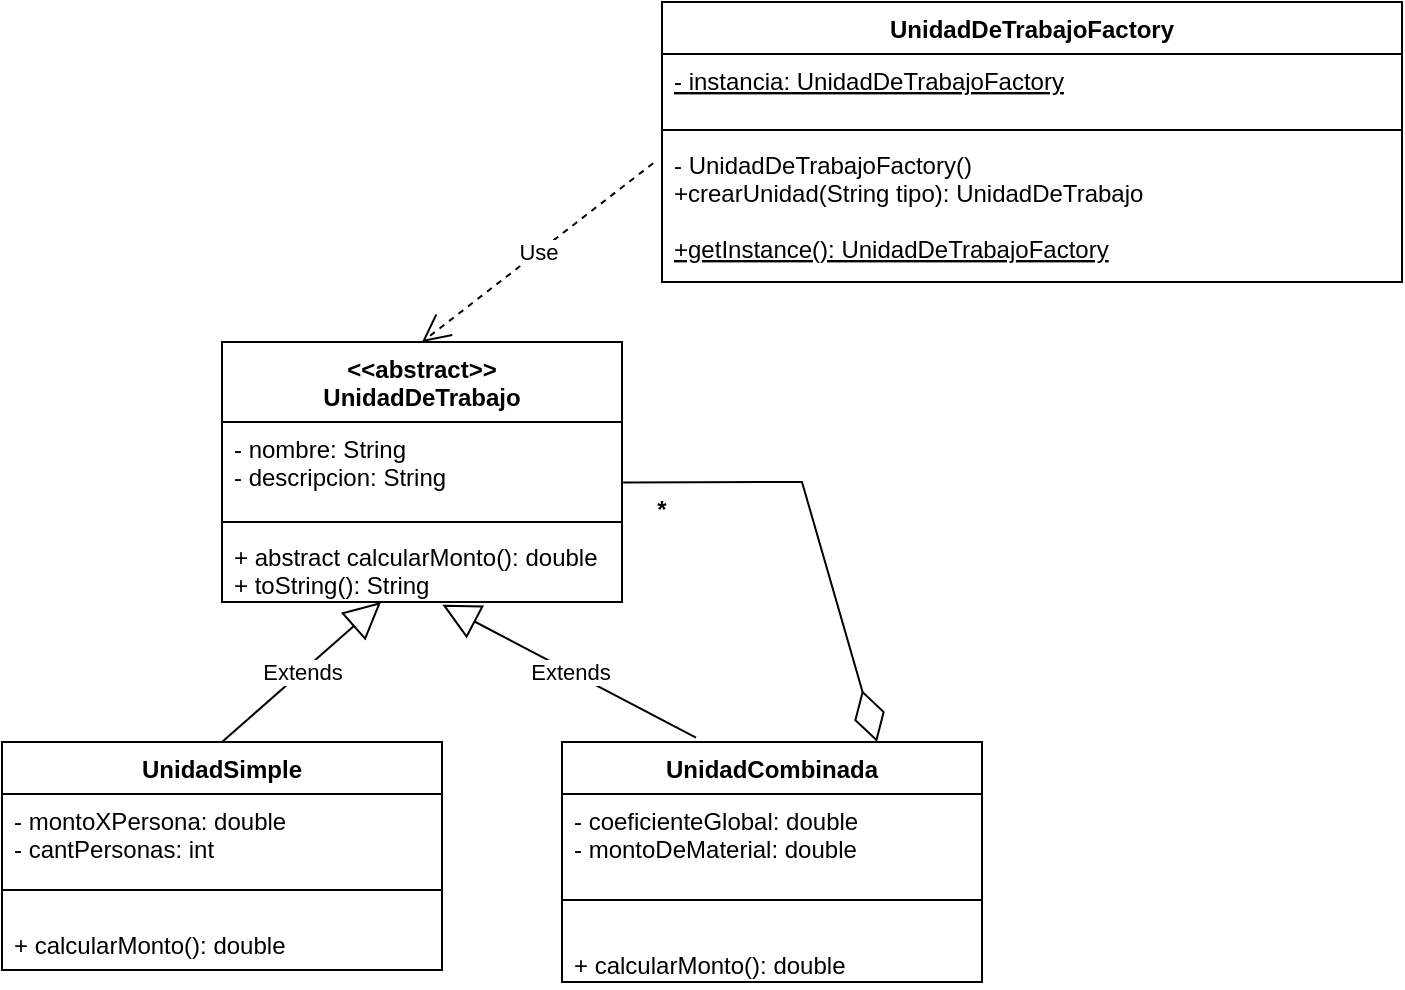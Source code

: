 <mxfile version="20.3.0" type="device"><diagram id="-8mbxGoAdYXuy_mEX4pT" name="Página-1"><mxGraphModel dx="599" dy="540" grid="1" gridSize="10" guides="1" tooltips="1" connect="1" arrows="1" fold="1" page="1" pageScale="1" pageWidth="827" pageHeight="1169" math="0" shadow="0"><root><mxCell id="0"/><mxCell id="1" parent="0"/><mxCell id="YZjSLHid1P79nJdpPKOa-1" value="&lt;&lt;abstract&gt;&gt;&#10;UnidadDeTrabajo" style="swimlane;fontStyle=1;align=center;verticalAlign=top;childLayout=stackLayout;horizontal=1;startSize=40;horizontalStack=0;resizeParent=1;resizeParentMax=0;resizeLast=0;collapsible=1;marginBottom=0;" parent="1" vertex="1"><mxGeometry x="130" y="170" width="200" height="130" as="geometry"/></mxCell><mxCell id="YZjSLHid1P79nJdpPKOa-2" value="- nombre: String&#10;- descripcion: String" style="text;strokeColor=none;fillColor=none;align=left;verticalAlign=top;spacingLeft=4;spacingRight=4;overflow=hidden;rotatable=0;points=[[0,0.5],[1,0.5]];portConstraint=eastwest;" parent="YZjSLHid1P79nJdpPKOa-1" vertex="1"><mxGeometry y="40" width="200" height="46" as="geometry"/></mxCell><mxCell id="YZjSLHid1P79nJdpPKOa-3" value="" style="line;strokeWidth=1;fillColor=none;align=left;verticalAlign=middle;spacingTop=-1;spacingLeft=3;spacingRight=3;rotatable=0;labelPosition=right;points=[];portConstraint=eastwest;strokeColor=inherit;" parent="YZjSLHid1P79nJdpPKOa-1" vertex="1"><mxGeometry y="86" width="200" height="8" as="geometry"/></mxCell><mxCell id="YZjSLHid1P79nJdpPKOa-4" value="+ abstract calcularMonto(): double&#10;+ toString(): String" style="text;strokeColor=none;fillColor=none;align=left;verticalAlign=top;spacingLeft=4;spacingRight=4;overflow=hidden;rotatable=0;points=[[0,0.5],[1,0.5]];portConstraint=eastwest;" parent="YZjSLHid1P79nJdpPKOa-1" vertex="1"><mxGeometry y="94" width="200" height="36" as="geometry"/></mxCell><mxCell id="YZjSLHid1P79nJdpPKOa-5" value="UnidadDeTrabajoFactory" style="swimlane;fontStyle=1;align=center;verticalAlign=top;childLayout=stackLayout;horizontal=1;startSize=26;horizontalStack=0;resizeParent=1;resizeParentMax=0;resizeLast=0;collapsible=1;marginBottom=0;" parent="1" vertex="1"><mxGeometry x="350" width="370" height="140" as="geometry"/></mxCell><mxCell id="YZjSLHid1P79nJdpPKOa-6" value="- instancia: UnidadDeTrabajoFactory" style="text;strokeColor=none;fillColor=none;align=left;verticalAlign=top;spacingLeft=4;spacingRight=4;overflow=hidden;rotatable=0;points=[[0,0.5],[1,0.5]];portConstraint=eastwest;fontStyle=4" parent="YZjSLHid1P79nJdpPKOa-5" vertex="1"><mxGeometry y="26" width="370" height="34" as="geometry"/></mxCell><mxCell id="YZjSLHid1P79nJdpPKOa-7" value="" style="line;strokeWidth=1;fillColor=none;align=left;verticalAlign=middle;spacingTop=-1;spacingLeft=3;spacingRight=3;rotatable=0;labelPosition=right;points=[];portConstraint=eastwest;strokeColor=inherit;" parent="YZjSLHid1P79nJdpPKOa-5" vertex="1"><mxGeometry y="60" width="370" height="8" as="geometry"/></mxCell><mxCell id="YZjSLHid1P79nJdpPKOa-8" value="- UnidadDeTrabajoFactory()&#10;+crearUnidad(String tipo): UnidadDeTrabajo" style="text;strokeColor=none;fillColor=none;align=left;verticalAlign=top;spacingLeft=4;spacingRight=4;overflow=hidden;rotatable=0;points=[[0,0.5],[1,0.5]];portConstraint=eastwest;" parent="YZjSLHid1P79nJdpPKOa-5" vertex="1"><mxGeometry y="68" width="370" height="42" as="geometry"/></mxCell><mxCell id="0cKmRTXsa1kyl3fUQ4Px-2" value="+getInstance(): UnidadDeTrabajoFactory" style="text;strokeColor=none;fillColor=none;align=left;verticalAlign=top;spacingLeft=4;spacingRight=4;overflow=hidden;rotatable=0;points=[[0,0.5],[1,0.5]];portConstraint=eastwest;fontStyle=4" vertex="1" parent="YZjSLHid1P79nJdpPKOa-5"><mxGeometry y="110" width="370" height="30" as="geometry"/></mxCell><mxCell id="YZjSLHid1P79nJdpPKOa-13" value="UnidadSimple" style="swimlane;fontStyle=1;align=center;verticalAlign=top;childLayout=stackLayout;horizontal=1;startSize=26;horizontalStack=0;resizeParent=1;resizeParentMax=0;resizeLast=0;collapsible=1;marginBottom=0;" parent="1" vertex="1"><mxGeometry x="20" y="370" width="220" height="114" as="geometry"/></mxCell><mxCell id="57W2AsNs_ZCpWMRJj9qD-2" value="- montoXPersona: double&#10;- cantPersonas: int" style="text;strokeColor=none;fillColor=none;align=left;verticalAlign=top;spacingLeft=4;spacingRight=4;overflow=hidden;rotatable=0;points=[[0,0.5],[1,0.5]];portConstraint=eastwest;" parent="YZjSLHid1P79nJdpPKOa-13" vertex="1"><mxGeometry y="26" width="220" height="34" as="geometry"/></mxCell><mxCell id="YZjSLHid1P79nJdpPKOa-15" value="" style="line;strokeWidth=1;fillColor=none;align=left;verticalAlign=middle;spacingTop=-1;spacingLeft=3;spacingRight=3;rotatable=0;labelPosition=right;points=[];portConstraint=eastwest;strokeColor=inherit;" parent="YZjSLHid1P79nJdpPKOa-13" vertex="1"><mxGeometry y="60" width="220" height="28" as="geometry"/></mxCell><mxCell id="YZjSLHid1P79nJdpPKOa-16" value="+ calcularMonto(): double" style="text;strokeColor=none;fillColor=none;align=left;verticalAlign=top;spacingLeft=4;spacingRight=4;overflow=hidden;rotatable=0;points=[[0,0.5],[1,0.5]];portConstraint=eastwest;" parent="YZjSLHid1P79nJdpPKOa-13" vertex="1"><mxGeometry y="88" width="220" height="26" as="geometry"/></mxCell><mxCell id="YZjSLHid1P79nJdpPKOa-25" value="Use" style="endArrow=open;endSize=12;dashed=1;html=1;rounded=0;entryX=0.5;entryY=0;entryDx=0;entryDy=0;exitX=-0.012;exitY=0.301;exitDx=0;exitDy=0;exitPerimeter=0;" parent="1" source="YZjSLHid1P79nJdpPKOa-8" target="YZjSLHid1P79nJdpPKOa-1" edge="1"><mxGeometry width="160" relative="1" as="geometry"><mxPoint x="330" y="250" as="sourcePoint"/><mxPoint x="490" y="250" as="targetPoint"/></mxGeometry></mxCell><mxCell id="YZjSLHid1P79nJdpPKOa-28" value="*" style="text;align=center;fontStyle=1;verticalAlign=middle;spacingLeft=3;spacingRight=3;strokeColor=none;rotatable=0;points=[[0,0.5],[1,0.5]];portConstraint=eastwest;" parent="1" vertex="1"><mxGeometry x="310" y="240" width="80" height="26" as="geometry"/></mxCell><mxCell id="YZjSLHid1P79nJdpPKOa-30" value="Extends" style="endArrow=block;endSize=16;endFill=0;html=1;rounded=0;exitX=0.5;exitY=0;exitDx=0;exitDy=0;" parent="1" source="YZjSLHid1P79nJdpPKOa-13" target="YZjSLHid1P79nJdpPKOa-4" edge="1"><mxGeometry width="160" relative="1" as="geometry"><mxPoint x="330" y="250" as="sourcePoint"/><mxPoint x="220" y="260" as="targetPoint"/></mxGeometry></mxCell><mxCell id="YZjSLHid1P79nJdpPKOa-32" value="Extends" style="endArrow=block;endSize=16;endFill=0;html=1;rounded=0;exitX=0.319;exitY=-0.018;exitDx=0;exitDy=0;entryX=0.551;entryY=1.037;entryDx=0;entryDy=0;entryPerimeter=0;exitPerimeter=0;" parent="1" source="57W2AsNs_ZCpWMRJj9qD-4" target="YZjSLHid1P79nJdpPKOa-4" edge="1"><mxGeometry width="160" relative="1" as="geometry"><mxPoint x="427.52" y="378.62" as="sourcePoint"/><mxPoint x="227.52" y="277.68" as="targetPoint"/></mxGeometry></mxCell><mxCell id="57W2AsNs_ZCpWMRJj9qD-4" value="UnidadCombinada" style="swimlane;fontStyle=1;align=center;verticalAlign=top;childLayout=stackLayout;horizontal=1;startSize=26;horizontalStack=0;resizeParent=1;resizeParentMax=0;resizeLast=0;collapsible=1;marginBottom=0;" parent="1" vertex="1"><mxGeometry x="300" y="370" width="210" height="120" as="geometry"/></mxCell><mxCell id="57W2AsNs_ZCpWMRJj9qD-5" value="- coeficienteGlobal: double&#10;- montoDeMaterial: double" style="text;strokeColor=none;fillColor=none;align=left;verticalAlign=top;spacingLeft=4;spacingRight=4;overflow=hidden;rotatable=0;points=[[0,0.5],[1,0.5]];portConstraint=eastwest;" parent="57W2AsNs_ZCpWMRJj9qD-4" vertex="1"><mxGeometry y="26" width="210" height="34" as="geometry"/></mxCell><mxCell id="57W2AsNs_ZCpWMRJj9qD-6" value="" style="line;strokeWidth=1;fillColor=none;align=left;verticalAlign=middle;spacingTop=-1;spacingLeft=3;spacingRight=3;rotatable=0;labelPosition=right;points=[];portConstraint=eastwest;strokeColor=inherit;" parent="57W2AsNs_ZCpWMRJj9qD-4" vertex="1"><mxGeometry y="60" width="210" height="38" as="geometry"/></mxCell><mxCell id="57W2AsNs_ZCpWMRJj9qD-7" value="+ calcularMonto(): double" style="text;strokeColor=none;fillColor=none;align=left;verticalAlign=top;spacingLeft=4;spacingRight=4;overflow=hidden;rotatable=0;points=[[0,0.5],[1,0.5]];portConstraint=eastwest;" parent="57W2AsNs_ZCpWMRJj9qD-4" vertex="1"><mxGeometry y="98" width="210" height="22" as="geometry"/></mxCell><mxCell id="pJl4Qc7MKyVnGZWZMANH-6" value="" style="endArrow=diamondThin;endFill=0;endSize=24;html=1;rounded=0;entryX=0.75;entryY=0;entryDx=0;entryDy=0;exitX=1.003;exitY=0.658;exitDx=0;exitDy=0;exitPerimeter=0;" parent="1" source="YZjSLHid1P79nJdpPKOa-2" target="57W2AsNs_ZCpWMRJj9qD-4" edge="1"><mxGeometry width="160" relative="1" as="geometry"><mxPoint x="170" y="250" as="sourcePoint"/><mxPoint x="330" y="250" as="targetPoint"/><Array as="points"><mxPoint x="420" y="240"/></Array></mxGeometry></mxCell></root></mxGraphModel></diagram></mxfile>